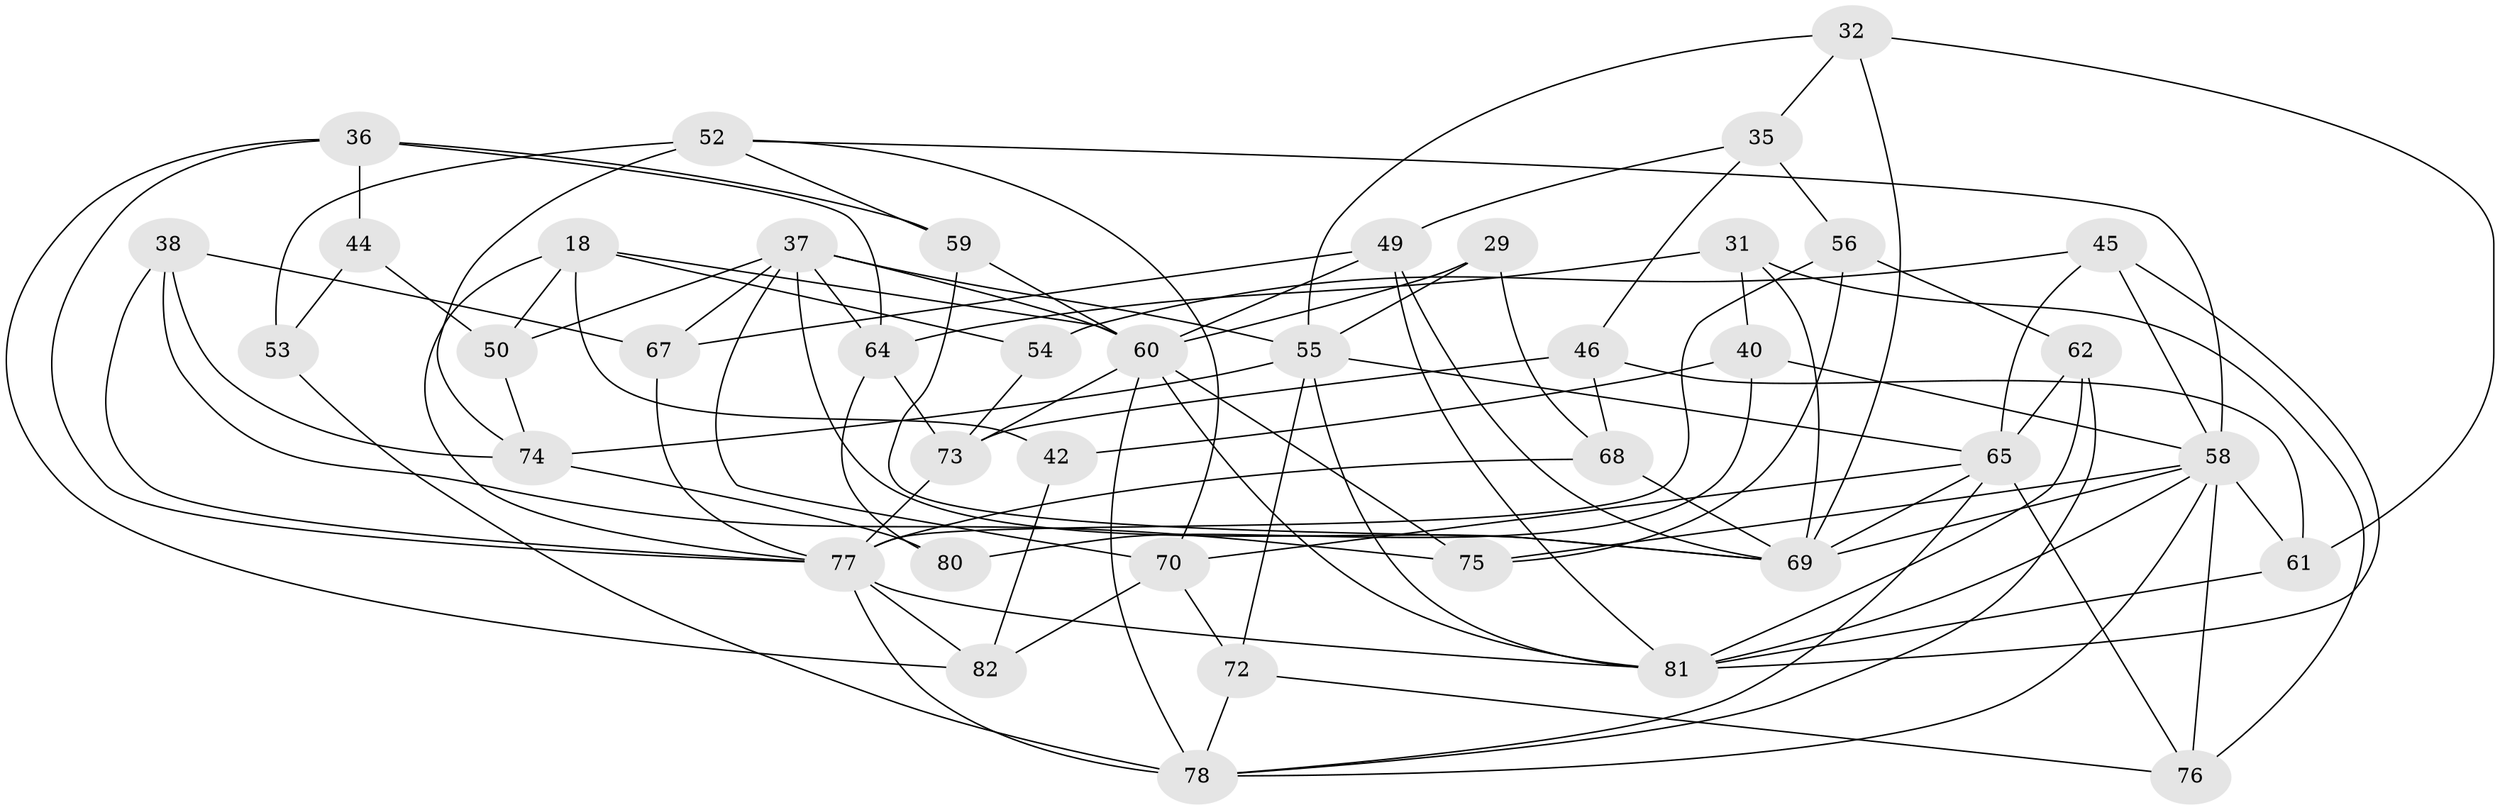 // original degree distribution, {4: 1.0}
// Generated by graph-tools (version 1.1) at 2025/58/03/09/25 04:58:39]
// undirected, 41 vertices, 101 edges
graph export_dot {
graph [start="1"]
  node [color=gray90,style=filled];
  18 [super="+17"];
  29;
  31;
  32;
  35;
  36 [super="+34"];
  37 [super="+28"];
  38;
  40 [super="+15"];
  42;
  44;
  45;
  46;
  49 [super="+5"];
  50;
  52 [super="+48"];
  53;
  54;
  55 [super="+20+16"];
  56;
  58 [super="+21+47"];
  59;
  60 [super="+3+12+13"];
  61;
  62 [super="+9"];
  64 [super="+8"];
  65 [super="+6+39"];
  67 [super="+10"];
  68;
  69 [super="+33+51"];
  70 [super="+57"];
  72 [super="+2"];
  73 [super="+25"];
  74 [super="+26"];
  75 [super="+27"];
  76;
  77 [super="+30+71"];
  78 [super="+23+63"];
  80;
  81 [super="+66+79"];
  82;
  18 -- 54;
  18 -- 42 [weight=2];
  18 -- 50;
  18 -- 60;
  18 -- 77;
  29 -- 68;
  29 -- 60 [weight=2];
  29 -- 55;
  31 -- 40;
  31 -- 76;
  31 -- 64;
  31 -- 69;
  32 -- 35;
  32 -- 61;
  32 -- 55;
  32 -- 69;
  35 -- 46;
  35 -- 56;
  35 -- 49;
  36 -- 44 [weight=2];
  36 -- 59;
  36 -- 82;
  36 -- 64;
  36 -- 77;
  37 -- 60;
  37 -- 67 [weight=2];
  37 -- 64 [weight=2];
  37 -- 70;
  37 -- 50;
  37 -- 55 [weight=2];
  37 -- 69;
  38 -- 75;
  38 -- 67;
  38 -- 74;
  38 -- 77;
  40 -- 80 [weight=2];
  40 -- 42;
  40 -- 58 [weight=2];
  42 -- 82;
  44 -- 50;
  44 -- 53;
  45 -- 54;
  45 -- 65;
  45 -- 58;
  45 -- 81;
  46 -- 61;
  46 -- 73;
  46 -- 68;
  49 -- 67 [weight=2];
  49 -- 60;
  49 -- 69;
  49 -- 81;
  50 -- 74;
  52 -- 53 [weight=2];
  52 -- 59;
  52 -- 74;
  52 -- 70;
  52 -- 58;
  53 -- 78;
  54 -- 73 [weight=2];
  55 -- 72 [weight=2];
  55 -- 81;
  55 -- 65;
  55 -- 74 [weight=2];
  56 -- 62;
  56 -- 75;
  56 -- 77;
  58 -- 75;
  58 -- 76;
  58 -- 61;
  58 -- 69 [weight=3];
  58 -- 78;
  58 -- 81;
  59 -- 69;
  59 -- 60;
  60 -- 81;
  60 -- 73;
  60 -- 75 [weight=3];
  60 -- 78;
  61 -- 81;
  62 -- 65 [weight=2];
  62 -- 78;
  62 -- 81 [weight=2];
  64 -- 73;
  64 -- 80;
  65 -- 76;
  65 -- 70;
  65 -- 69;
  65 -- 78;
  67 -- 77;
  68 -- 69;
  68 -- 77;
  70 -- 82;
  70 -- 72 [weight=2];
  72 -- 76;
  72 -- 78;
  73 -- 77;
  74 -- 80;
  77 -- 81 [weight=2];
  77 -- 78 [weight=2];
  77 -- 82;
}
